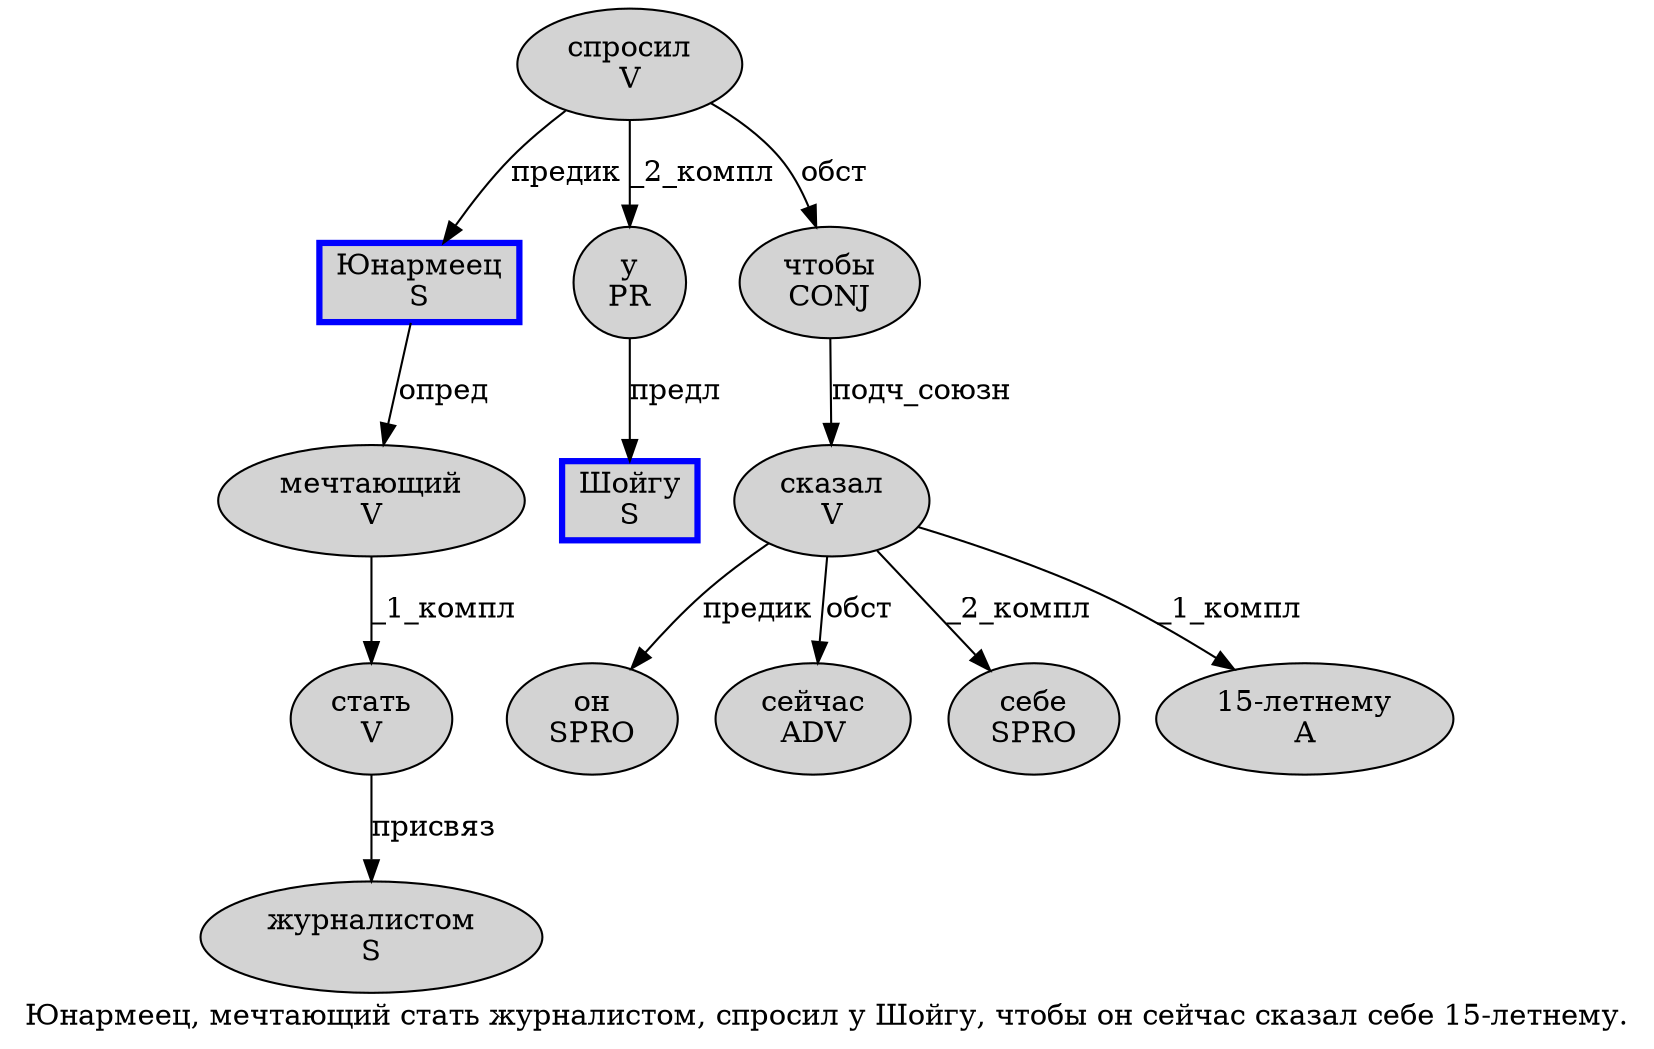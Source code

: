 digraph SENTENCE_650 {
	graph [label="Юнармеец, мечтающий стать журналистом, спросил у Шойгу, чтобы он сейчас сказал себе 15-летнему."]
	node [style=filled]
		0 [label="Юнармеец
S" color=blue fillcolor=lightgray penwidth=3 shape=box]
		2 [label="мечтающий
V" color="" fillcolor=lightgray penwidth=1 shape=ellipse]
		3 [label="стать
V" color="" fillcolor=lightgray penwidth=1 shape=ellipse]
		4 [label="журналистом
S" color="" fillcolor=lightgray penwidth=1 shape=ellipse]
		6 [label="спросил
V" color="" fillcolor=lightgray penwidth=1 shape=ellipse]
		7 [label="у
PR" color="" fillcolor=lightgray penwidth=1 shape=ellipse]
		8 [label="Шойгу
S" color=blue fillcolor=lightgray penwidth=3 shape=box]
		10 [label="чтобы
CONJ" color="" fillcolor=lightgray penwidth=1 shape=ellipse]
		11 [label="он
SPRO" color="" fillcolor=lightgray penwidth=1 shape=ellipse]
		12 [label="сейчас
ADV" color="" fillcolor=lightgray penwidth=1 shape=ellipse]
		13 [label="сказал
V" color="" fillcolor=lightgray penwidth=1 shape=ellipse]
		14 [label="себе
SPRO" color="" fillcolor=lightgray penwidth=1 shape=ellipse]
		15 [label="15-летнему
A" color="" fillcolor=lightgray penwidth=1 shape=ellipse]
			2 -> 3 [label="_1_компл"]
			0 -> 2 [label="опред"]
			6 -> 0 [label="предик"]
			6 -> 7 [label="_2_компл"]
			6 -> 10 [label="обст"]
			7 -> 8 [label="предл"]
			3 -> 4 [label="присвяз"]
			10 -> 13 [label="подч_союзн"]
			13 -> 11 [label="предик"]
			13 -> 12 [label="обст"]
			13 -> 14 [label="_2_компл"]
			13 -> 15 [label="_1_компл"]
}